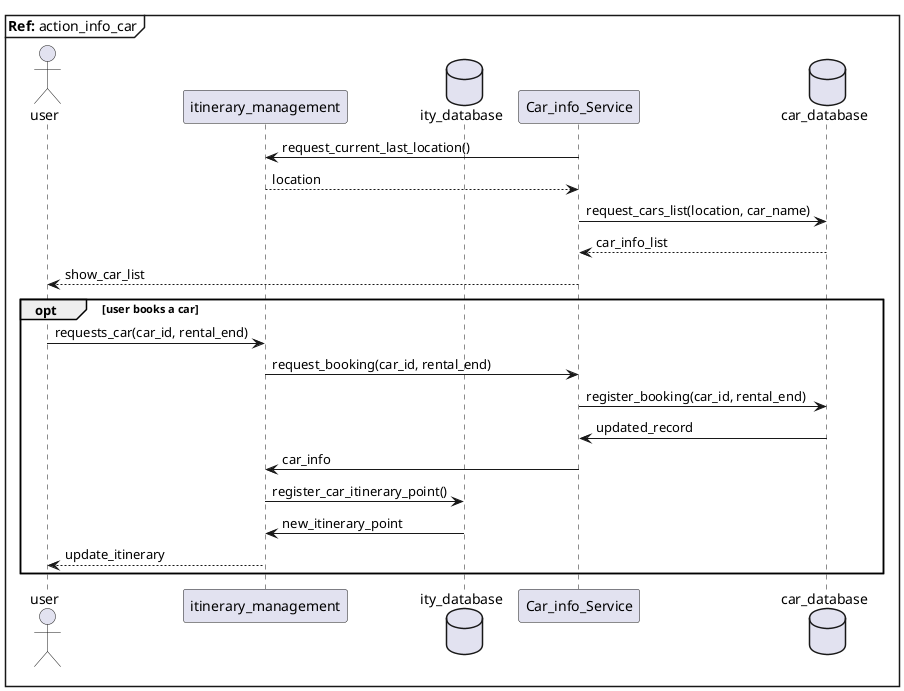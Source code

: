 @startuml ref_car
mainframe **Ref:** action_info_car
actor user
participant itinerary_management as ity
database ity_database as ity_db

participant Car_info_Service as  car
database car_database as  car_db

ity <- car : request_current_last_location()
ity --> car : location
car -> car_db : request_cars_list(location, car_name)
car <-- car_db : car_info_list
user <-- car : show_car_list

opt user books a car
    user -> ity : requests_car(car_id, rental_end)
    ity -> car : request_booking(car_id, rental_end)
    car -> car_db : register_booking(car_id, rental_end)
    car <- car_db : updated_record
    ity <- car : car_info
    ity -> ity_db : register_car_itinerary_point()
    ity <- ity_db : new_itinerary_point
    user <-- ity : update_itinerary
end

@enduml